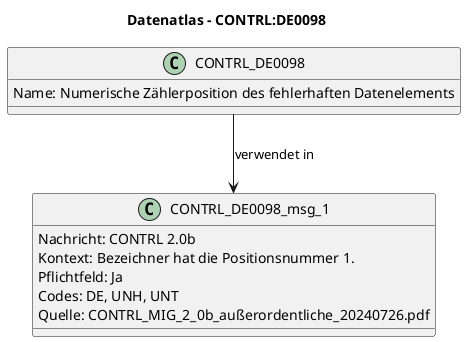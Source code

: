 @startuml
title Datenatlas – CONTRL:DE0098
class CONTRL_DE0098 {
  Name: Numerische Zählerposition des fehlerhaften Datenelements
}
class CONTRL_DE0098_msg_1 {
  Nachricht: CONTRL 2.0b
  Kontext: Bezeichner hat die Positionsnummer 1.
  Pflichtfeld: Ja
  Codes: DE, UNH, UNT
  Quelle: CONTRL_MIG_2_0b_außerordentliche_20240726.pdf
}
CONTRL_DE0098 --> CONTRL_DE0098_msg_1 : verwendet in
@enduml